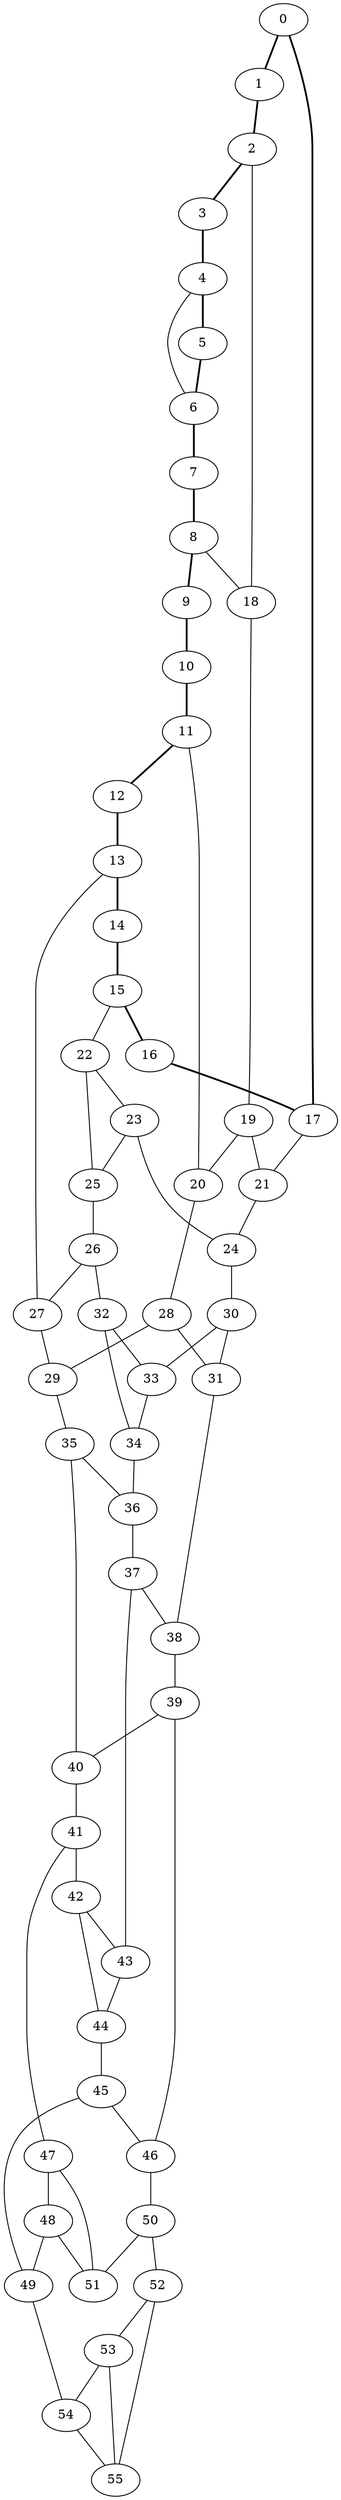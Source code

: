 //Inside of this graph isn't 3-connected
graph G {
0 [ pos = " 11.50,0.00!" ];
0 -- 1[style=bold];
0 -- 17[style=bold];
1 [ pos = " 10.81,3.93!" ];
1 -- 2[style=bold];
2 [ pos = " 8.81,7.39!" ];
2 -- 3[style=bold];
2 -- 18;
3 [ pos = " 5.75,9.96!" ];
3 -- 4[style=bold];
4 [ pos = " 2.00,11.33!" ];
4 -- 5[style=bold];
4 -- 6;
5 [ pos = " -2.00,11.33!" ];
5 -- 6[style=bold];
6 [ pos = " -5.75,9.96!" ];
6 -- 7[style=bold];
7 [ pos = " -8.81,7.39!" ];
7 -- 8[style=bold];
8 [ pos = " -10.81,3.93!" ];
8 -- 9[style=bold];
8 -- 18;
9 [ pos = " -11.50,0.00!" ];
9 -- 10[style=bold];
10 [ pos = " -10.81,-3.93!" ];
10 -- 11[style=bold];
11 [ pos = " -8.81,-7.39!" ];
11 -- 12[style=bold];
11 -- 20;
12 [ pos = " -5.75,-9.96!" ];
12 -- 13[style=bold];
13 [ pos = " -2.00,-11.33!" ];
13 -- 14[style=bold];
13 -- 27;
14 [ pos = " 2.00,-11.33!" ];
14 -- 15[style=bold];
15 [ pos = " 5.75,-9.96!" ];
15 -- 16[style=bold];
15 -- 22;
16 [ pos = " 8.81,-7.39!" ];
16 -- 17[style=bold];
17 [ pos = " 10.81,-3.93!" ];
17 -- 21;
18 -- 19;
19 -- 20;
19 -- 21;
20 -- 28;
21 -- 24;
22 -- 23;
22 -- 25;
23 -- 24;
23 -- 25;
24 -- 30;
25 -- 26;
26 -- 27;
26 -- 32;
27 -- 29;
28 -- 29;
28 -- 31;
29 -- 35;
30 -- 31;
30 -- 33;
31 -- 38;
32 -- 33;
32 -- 34;
33 -- 34;
34 -- 36;
35 -- 36;
35 -- 40;
36 -- 37;
37 -- 38;
37 -- 43;
38 -- 39;
39 -- 40;
39 -- 46;
40 -- 41;
41 -- 42;
41 -- 47;
42 -- 43;
42 -- 44;
43 -- 44;
44 -- 45;
45 -- 46;
45 -- 49;
46 -- 50;
47 -- 48;
47 -- 51;
48 -- 49;
48 -- 51;
49 -- 54;
50 -- 51;
50 -- 52;
52 -- 53;
52 -- 55;
53 -- 54;
53 -- 55;
54 -- 55;
}
